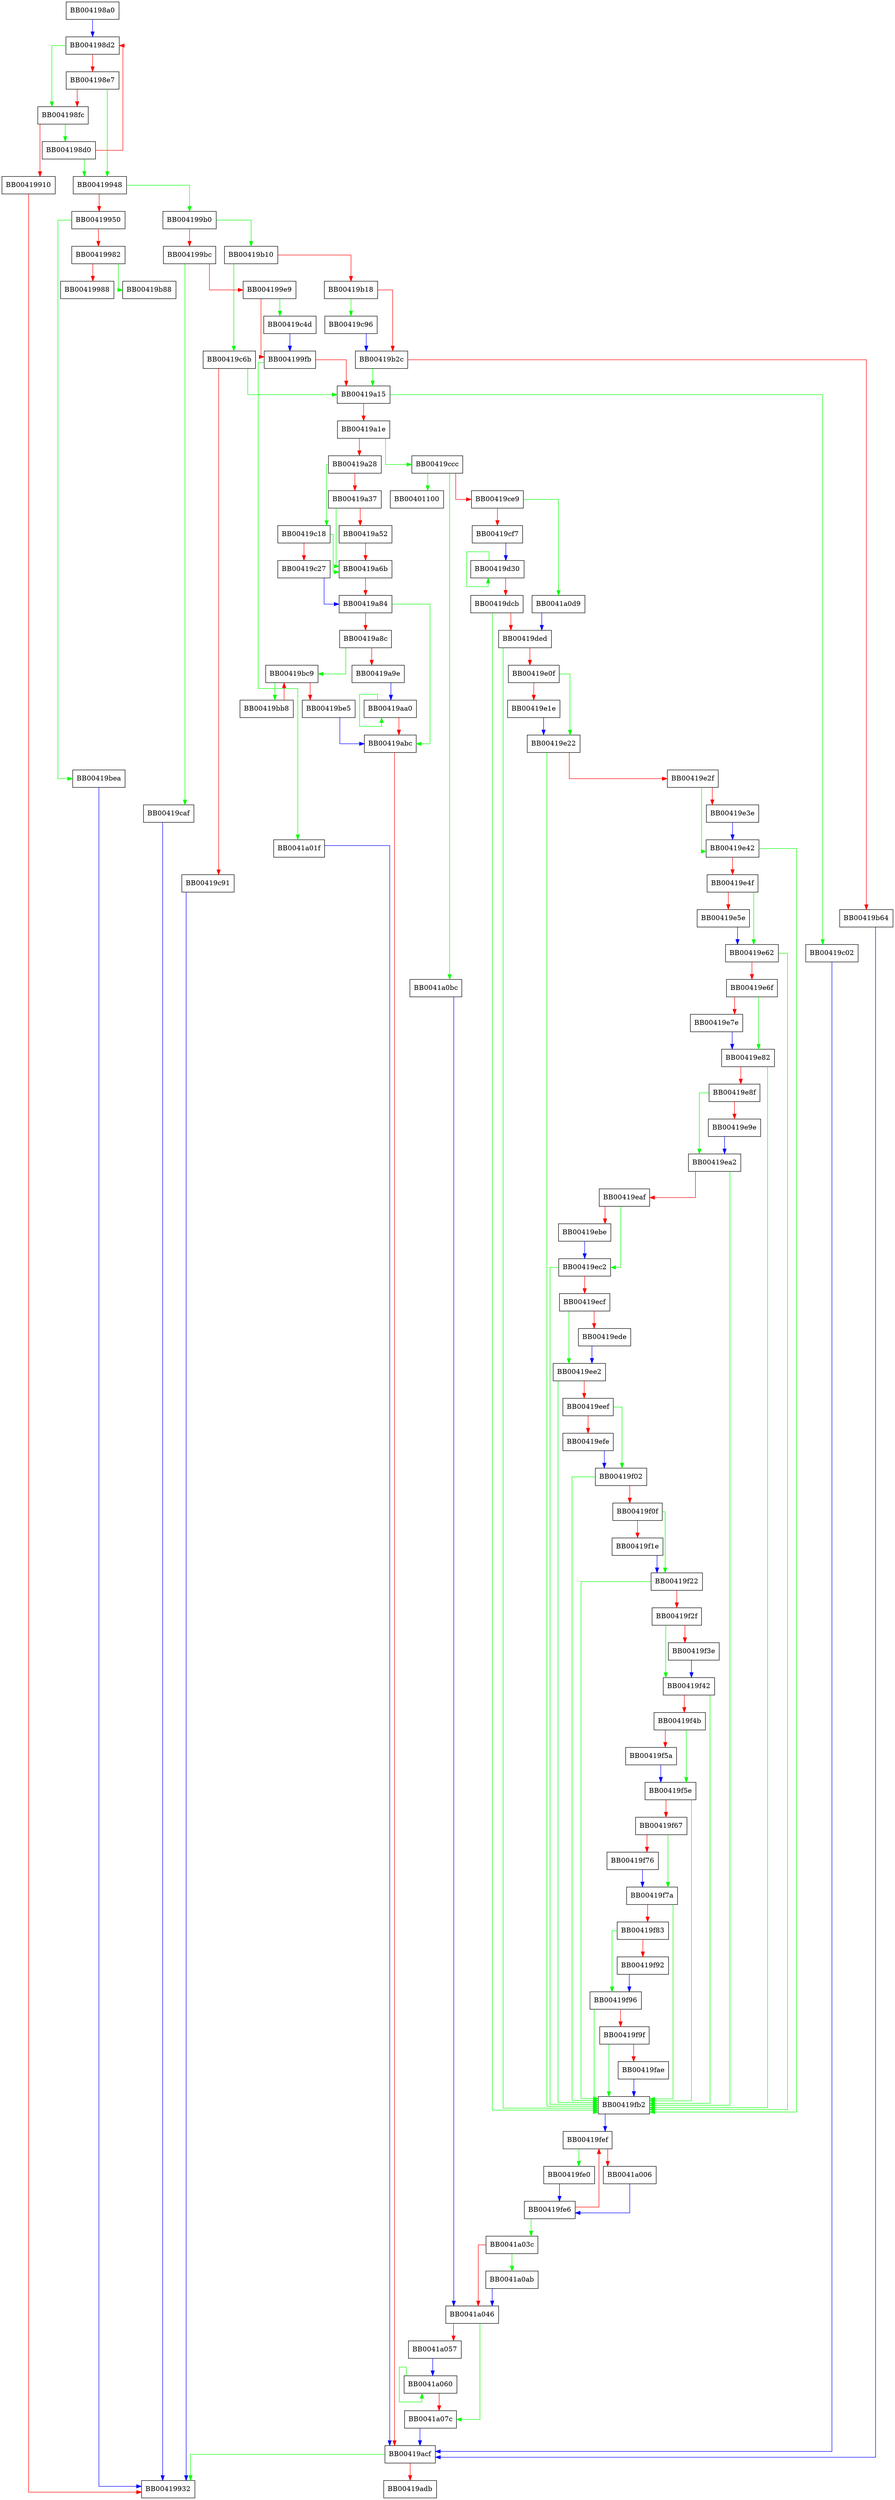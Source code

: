digraph do_fp {
  node [shape="box"];
  graph [splines=ortho];
  BB004198a0 -> BB004198d2 [color="blue"];
  BB004198d0 -> BB00419948 [color="green"];
  BB004198d0 -> BB004198d2 [color="red"];
  BB004198d2 -> BB004198fc [color="green"];
  BB004198d2 -> BB004198e7 [color="red"];
  BB004198e7 -> BB00419948 [color="green"];
  BB004198e7 -> BB004198fc [color="red"];
  BB004198fc -> BB004198d0 [color="green"];
  BB004198fc -> BB00419910 [color="red"];
  BB00419910 -> BB00419932 [color="red"];
  BB00419948 -> BB004199b0 [color="green"];
  BB00419948 -> BB00419950 [color="red"];
  BB00419950 -> BB00419bea [color="green"];
  BB00419950 -> BB00419982 [color="red"];
  BB00419982 -> BB00419b88 [color="green"];
  BB00419982 -> BB00419988 [color="red"];
  BB004199b0 -> BB00419b10 [color="green"];
  BB004199b0 -> BB004199bc [color="red"];
  BB004199bc -> BB00419caf [color="green"];
  BB004199bc -> BB004199e9 [color="red"];
  BB004199e9 -> BB00419c4d [color="green"];
  BB004199e9 -> BB004199fb [color="red"];
  BB004199fb -> BB0041a01f [color="green"];
  BB004199fb -> BB00419a15 [color="red"];
  BB00419a15 -> BB00419c02 [color="green"];
  BB00419a15 -> BB00419a1e [color="red"];
  BB00419a1e -> BB00419ccc [color="green"];
  BB00419a1e -> BB00419a28 [color="red"];
  BB00419a28 -> BB00419c18 [color="green"];
  BB00419a28 -> BB00419a37 [color="red"];
  BB00419a37 -> BB00419a6b [color="green"];
  BB00419a37 -> BB00419a52 [color="red"];
  BB00419a52 -> BB00419a6b [color="red"];
  BB00419a6b -> BB00419a84 [color="red"];
  BB00419a84 -> BB00419abc [color="green"];
  BB00419a84 -> BB00419a8c [color="red"];
  BB00419a8c -> BB00419bc9 [color="green"];
  BB00419a8c -> BB00419a9e [color="red"];
  BB00419a9e -> BB00419aa0 [color="blue"];
  BB00419aa0 -> BB00419aa0 [color="green"];
  BB00419aa0 -> BB00419abc [color="red"];
  BB00419abc -> BB00419acf [color="red"];
  BB00419acf -> BB00419932 [color="green"];
  BB00419acf -> BB00419adb [color="red"];
  BB00419b10 -> BB00419c6b [color="green"];
  BB00419b10 -> BB00419b18 [color="red"];
  BB00419b18 -> BB00419c96 [color="green"];
  BB00419b18 -> BB00419b2c [color="red"];
  BB00419b2c -> BB00419a15 [color="green"];
  BB00419b2c -> BB00419b64 [color="red"];
  BB00419b64 -> BB00419acf [color="blue"];
  BB00419bb8 -> BB00419bc9 [color="red"];
  BB00419bc9 -> BB00419bb8 [color="green"];
  BB00419bc9 -> BB00419be5 [color="red"];
  BB00419be5 -> BB00419abc [color="blue"];
  BB00419bea -> BB00419932 [color="blue"];
  BB00419c02 -> BB00419acf [color="blue"];
  BB00419c18 -> BB00419a6b [color="green"];
  BB00419c18 -> BB00419c27 [color="red"];
  BB00419c27 -> BB00419a84 [color="blue"];
  BB00419c4d -> BB004199fb [color="blue"];
  BB00419c6b -> BB00419a15 [color="green"];
  BB00419c6b -> BB00419c91 [color="red"];
  BB00419c91 -> BB00419932 [color="blue"];
  BB00419c96 -> BB00419b2c [color="blue"];
  BB00419caf -> BB00419932 [color="blue"];
  BB00419ccc -> BB00401100 [color="green"];
  BB00419ccc -> BB0041a0bc [color="green"];
  BB00419ccc -> BB00419ce9 [color="red"];
  BB00419ce9 -> BB0041a0d9 [color="green"];
  BB00419ce9 -> BB00419cf7 [color="red"];
  BB00419cf7 -> BB00419d30 [color="blue"];
  BB00419d30 -> BB00419d30 [color="green"];
  BB00419d30 -> BB00419dcb [color="red"];
  BB00419dcb -> BB00419fb2 [color="green"];
  BB00419dcb -> BB00419ded [color="red"];
  BB00419ded -> BB00419fb2 [color="green"];
  BB00419ded -> BB00419e0f [color="red"];
  BB00419e0f -> BB00419e22 [color="green"];
  BB00419e0f -> BB00419e1e [color="red"];
  BB00419e1e -> BB00419e22 [color="blue"];
  BB00419e22 -> BB00419fb2 [color="green"];
  BB00419e22 -> BB00419e2f [color="red"];
  BB00419e2f -> BB00419e42 [color="green"];
  BB00419e2f -> BB00419e3e [color="red"];
  BB00419e3e -> BB00419e42 [color="blue"];
  BB00419e42 -> BB00419fb2 [color="green"];
  BB00419e42 -> BB00419e4f [color="red"];
  BB00419e4f -> BB00419e62 [color="green"];
  BB00419e4f -> BB00419e5e [color="red"];
  BB00419e5e -> BB00419e62 [color="blue"];
  BB00419e62 -> BB00419fb2 [color="green"];
  BB00419e62 -> BB00419e6f [color="red"];
  BB00419e6f -> BB00419e82 [color="green"];
  BB00419e6f -> BB00419e7e [color="red"];
  BB00419e7e -> BB00419e82 [color="blue"];
  BB00419e82 -> BB00419fb2 [color="green"];
  BB00419e82 -> BB00419e8f [color="red"];
  BB00419e8f -> BB00419ea2 [color="green"];
  BB00419e8f -> BB00419e9e [color="red"];
  BB00419e9e -> BB00419ea2 [color="blue"];
  BB00419ea2 -> BB00419fb2 [color="green"];
  BB00419ea2 -> BB00419eaf [color="red"];
  BB00419eaf -> BB00419ec2 [color="green"];
  BB00419eaf -> BB00419ebe [color="red"];
  BB00419ebe -> BB00419ec2 [color="blue"];
  BB00419ec2 -> BB00419fb2 [color="green"];
  BB00419ec2 -> BB00419ecf [color="red"];
  BB00419ecf -> BB00419ee2 [color="green"];
  BB00419ecf -> BB00419ede [color="red"];
  BB00419ede -> BB00419ee2 [color="blue"];
  BB00419ee2 -> BB00419fb2 [color="green"];
  BB00419ee2 -> BB00419eef [color="red"];
  BB00419eef -> BB00419f02 [color="green"];
  BB00419eef -> BB00419efe [color="red"];
  BB00419efe -> BB00419f02 [color="blue"];
  BB00419f02 -> BB00419fb2 [color="green"];
  BB00419f02 -> BB00419f0f [color="red"];
  BB00419f0f -> BB00419f22 [color="green"];
  BB00419f0f -> BB00419f1e [color="red"];
  BB00419f1e -> BB00419f22 [color="blue"];
  BB00419f22 -> BB00419fb2 [color="green"];
  BB00419f22 -> BB00419f2f [color="red"];
  BB00419f2f -> BB00419f42 [color="green"];
  BB00419f2f -> BB00419f3e [color="red"];
  BB00419f3e -> BB00419f42 [color="blue"];
  BB00419f42 -> BB00419fb2 [color="green"];
  BB00419f42 -> BB00419f4b [color="red"];
  BB00419f4b -> BB00419f5e [color="green"];
  BB00419f4b -> BB00419f5a [color="red"];
  BB00419f5a -> BB00419f5e [color="blue"];
  BB00419f5e -> BB00419fb2 [color="green"];
  BB00419f5e -> BB00419f67 [color="red"];
  BB00419f67 -> BB00419f7a [color="green"];
  BB00419f67 -> BB00419f76 [color="red"];
  BB00419f76 -> BB00419f7a [color="blue"];
  BB00419f7a -> BB00419fb2 [color="green"];
  BB00419f7a -> BB00419f83 [color="red"];
  BB00419f83 -> BB00419f96 [color="green"];
  BB00419f83 -> BB00419f92 [color="red"];
  BB00419f92 -> BB00419f96 [color="blue"];
  BB00419f96 -> BB00419fb2 [color="green"];
  BB00419f96 -> BB00419f9f [color="red"];
  BB00419f9f -> BB00419fb2 [color="green"];
  BB00419f9f -> BB00419fae [color="red"];
  BB00419fae -> BB00419fb2 [color="blue"];
  BB00419fb2 -> BB00419fef [color="blue"];
  BB00419fe0 -> BB00419fe6 [color="blue"];
  BB00419fe6 -> BB0041a03c [color="green"];
  BB00419fe6 -> BB00419fef [color="red"];
  BB00419fef -> BB00419fe0 [color="green"];
  BB00419fef -> BB0041a006 [color="red"];
  BB0041a006 -> BB00419fe6 [color="blue"];
  BB0041a01f -> BB00419acf [color="blue"];
  BB0041a03c -> BB0041a0ab [color="green"];
  BB0041a03c -> BB0041a046 [color="red"];
  BB0041a046 -> BB0041a07c [color="green"];
  BB0041a046 -> BB0041a057 [color="red"];
  BB0041a057 -> BB0041a060 [color="blue"];
  BB0041a060 -> BB0041a060 [color="green"];
  BB0041a060 -> BB0041a07c [color="red"];
  BB0041a07c -> BB00419acf [color="blue"];
  BB0041a0ab -> BB0041a046 [color="blue"];
  BB0041a0bc -> BB0041a046 [color="blue"];
  BB0041a0d9 -> BB00419ded [color="blue"];
}